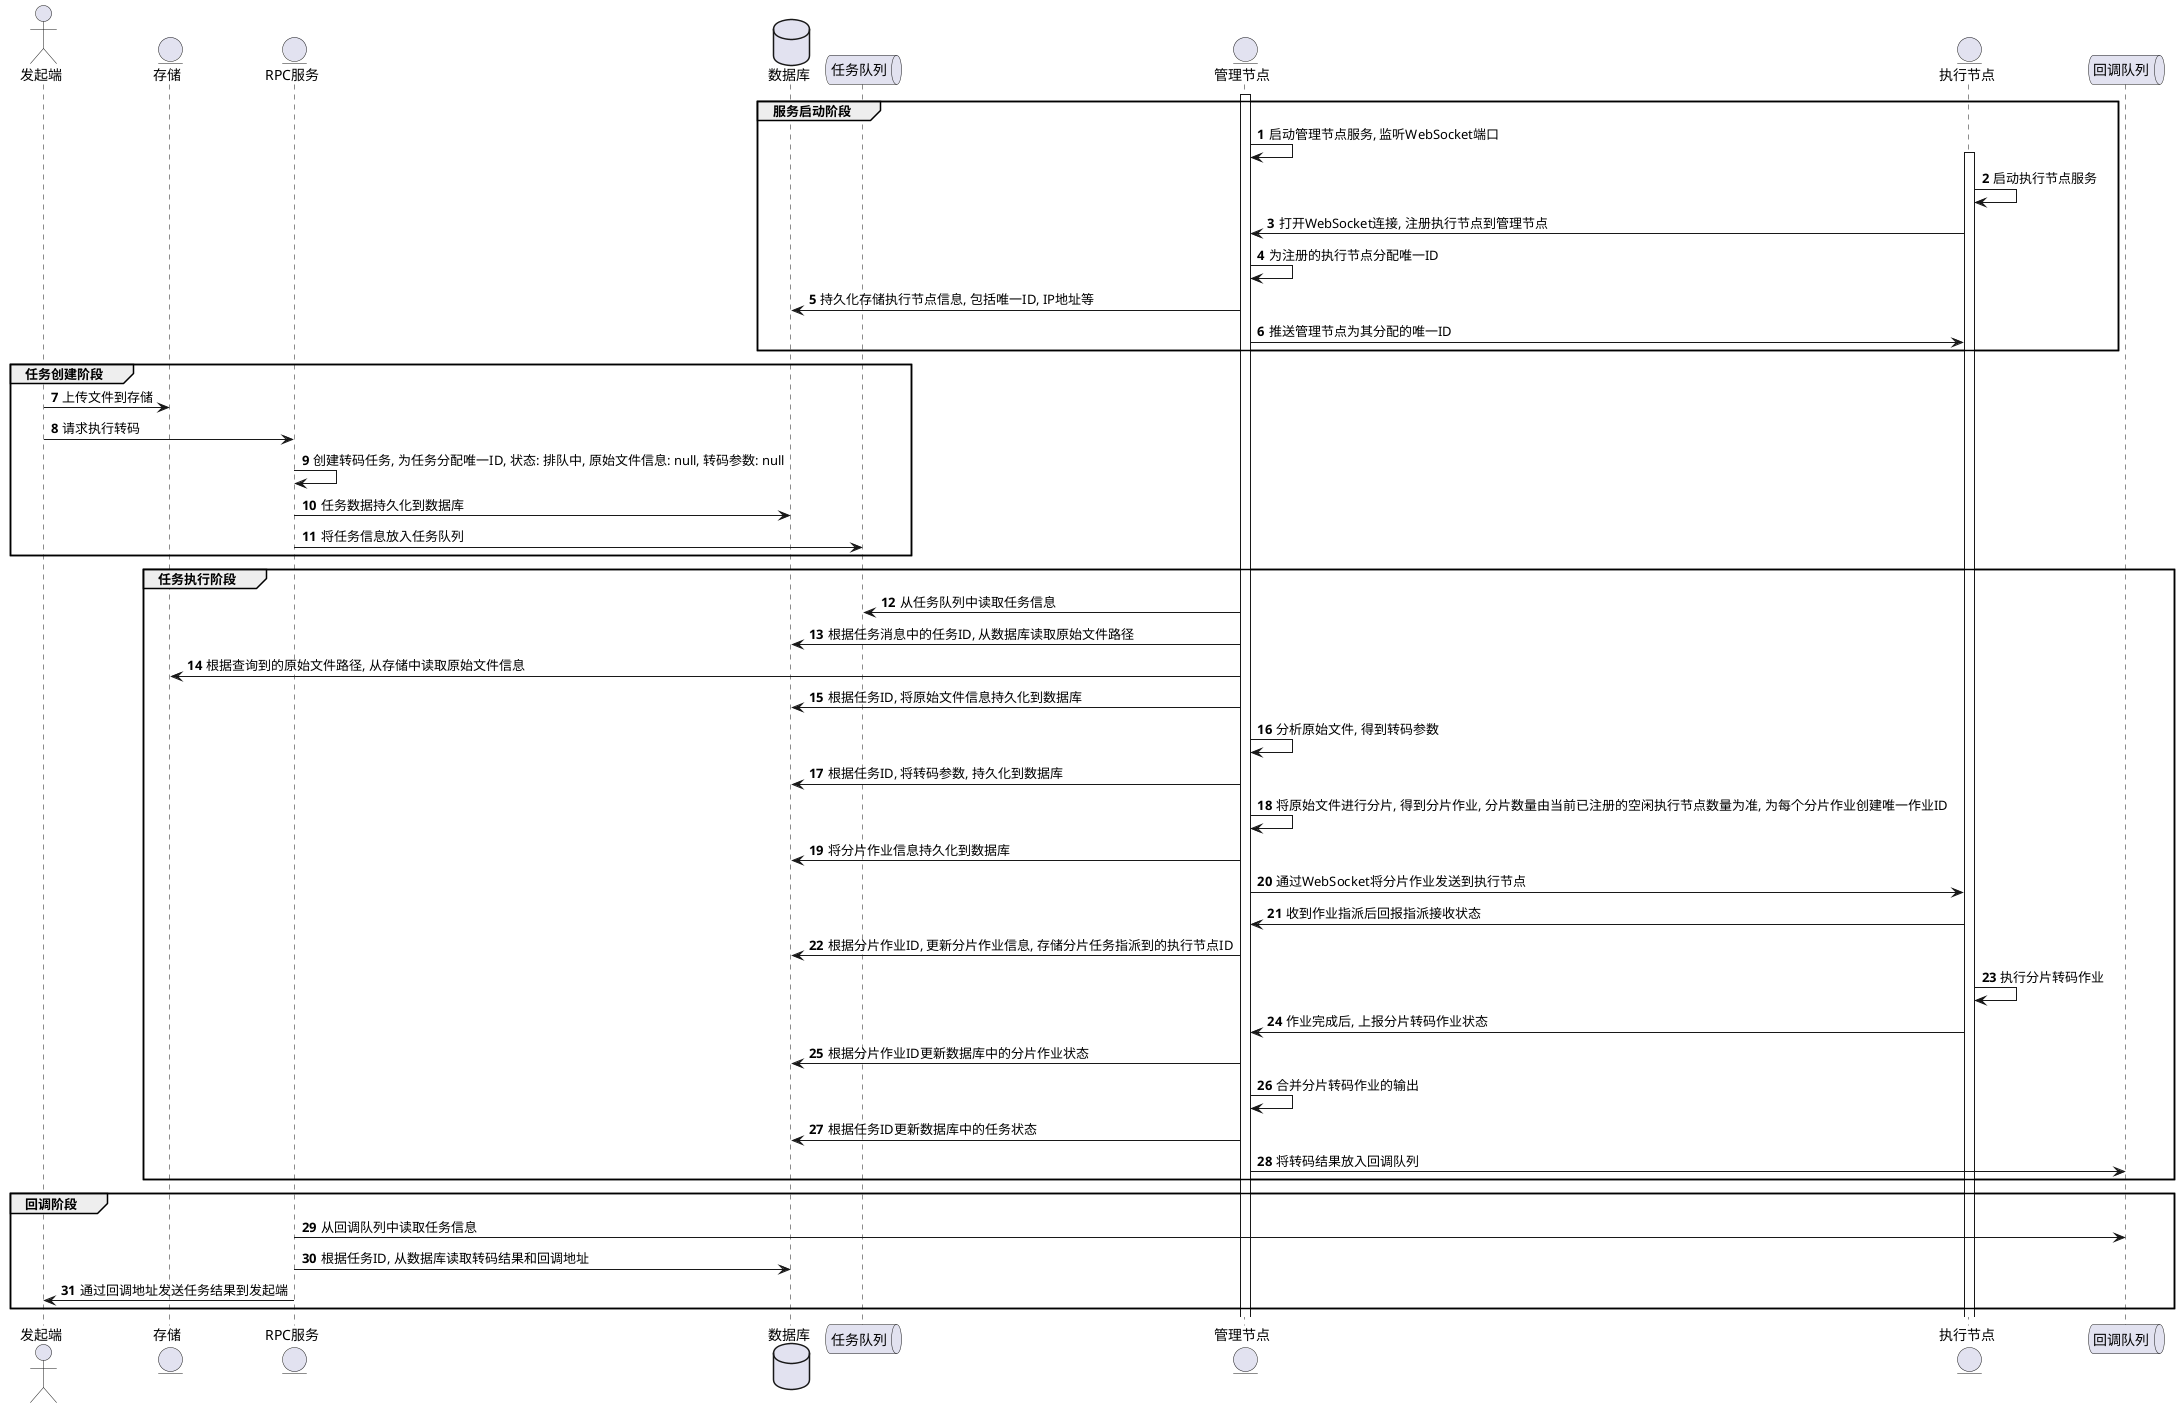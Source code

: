 @startuml Sequence Design

actor 发起端
entity 存储
entity RPC服务
database 数据库
queue 任务队列
entity 管理节点
entity 执行节点
queue 回调队列

autonumber

' 服务启动阶段
group 服务启动阶段
    activate 管理节点
    管理节点 -> 管理节点: 启动管理节点服务, 监听WebSocket端口
    activate 执行节点
    执行节点 -> 执行节点: 启动执行节点服务
    执行节点 -> 管理节点 : 打开WebSocket连接, 注册执行节点到管理节点
    管理节点 -> 管理节点 : 为注册的执行节点分配唯一ID
    管理节点 -> 数据库 : 持久化存储执行节点信息, 包括唯一ID, IP地址等
    管理节点 -> 执行节点 : 推送管理节点为其分配的唯一ID
end
' 服务启动阶段结束

' 任务创建阶段
group 任务创建阶段
    发起端 -> 存储 : 上传文件到存储
    发起端 -> RPC服务 : 请求执行转码
    RPC服务 -> RPC服务 : 创建转码任务, 为任务分配唯一ID, 状态: 排队中, 原始文件信息: null, 转码参数: null
    RPC服务 -> 数据库 : 任务数据持久化到数据库
    RPC服务 -> 任务队列 : 将任务信息放入任务队列
end
' 任务创建阶段结束

' 任务执行阶段
group 任务执行阶段
    管理节点 -> 任务队列 : 从任务队列中读取任务信息
    管理节点 -> 数据库 : 根据任务消息中的任务ID, 从数据库读取原始文件路径
    管理节点 -> 存储 : 根据查询到的原始文件路径, 从存储中读取原始文件信息
    管理节点 -> 数据库 : 根据任务ID, 将原始文件信息持久化到数据库
    管理节点 -> 管理节点 : 分析原始文件, 得到转码参数
    管理节点 -> 数据库 : 根据任务ID, 将转码参数, 持久化到数据库
    管理节点 -> 管理节点 : 将原始文件进行分片, 得到分片作业, 分片数量由当前已注册的空闲执行节点数量为准, 为每个分片作业创建唯一作业ID
    管理节点 -> 数据库: 将分片作业信息持久化到数据库
    管理节点 -> 执行节点: 通过WebSocket将分片作业发送到执行节点
    执行节点 -> 管理节点 : 收到作业指派后回报指派接收状态
    管理节点 -> 数据库 : 根据分片作业ID, 更新分片作业信息, 存储分片任务指派到的执行节点ID
    执行节点 -> 执行节点: 执行分片转码作业
    执行节点 -> 管理节点 : 作业完成后, 上报分片转码作业状态
    管理节点 -> 数据库: 根据分片作业ID更新数据库中的分片作业状态
    管理节点 -> 管理节点 : 合并分片转码作业的输出
    管理节点 -> 数据库: 根据任务ID更新数据库中的任务状态
    管理节点 -> 回调队列 : 将转码结果放入回调队列
end
' 任务执行阶段结束

' 回调阶段
group 回调阶段
    RPC服务 -> 回调队列 : 从回调队列中读取任务信息
    RPC服务 -> 数据库 : 根据任务ID, 从数据库读取转码结果和回调地址
    RPC服务 -> 发起端 : 通过回调地址发送任务结果到发起端
end
' 回调阶段结束

@enduml